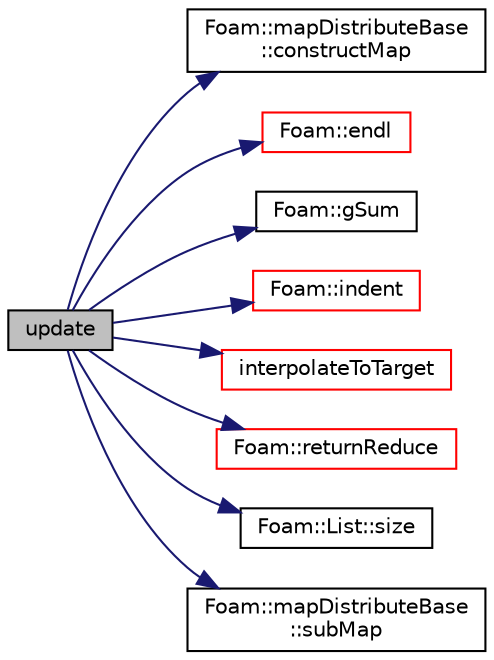digraph "update"
{
  bgcolor="transparent";
  edge [fontname="Helvetica",fontsize="10",labelfontname="Helvetica",labelfontsize="10"];
  node [fontname="Helvetica",fontsize="10",shape=record];
  rankdir="LR";
  Node379 [label="update",height=0.2,width=0.4,color="black", fillcolor="grey75", style="filled", fontcolor="black"];
  Node379 -> Node380 [color="midnightblue",fontsize="10",style="solid",fontname="Helvetica"];
  Node380 [label="Foam::mapDistributeBase\l::constructMap",height=0.2,width=0.4,color="black",URL="$a28525.html#a2c4fa08c9d8a3d5540a5c497f10ebb96",tooltip="From subsetted data to new reconstructed data. "];
  Node379 -> Node381 [color="midnightblue",fontsize="10",style="solid",fontname="Helvetica"];
  Node381 [label="Foam::endl",height=0.2,width=0.4,color="red",URL="$a21851.html#a2db8fe02a0d3909e9351bb4275b23ce4",tooltip="Add newline and flush stream. "];
  Node379 -> Node383 [color="midnightblue",fontsize="10",style="solid",fontname="Helvetica"];
  Node383 [label="Foam::gSum",height=0.2,width=0.4,color="black",URL="$a21851.html#a11b1ebb4c53ad062332767d75ca96328"];
  Node379 -> Node384 [color="midnightblue",fontsize="10",style="solid",fontname="Helvetica"];
  Node384 [label="Foam::indent",height=0.2,width=0.4,color="red",URL="$a21851.html#ae297c57ea5b952a8bc9e4f30f7ea8701",tooltip="Indent stream. "];
  Node379 -> Node386 [color="midnightblue",fontsize="10",style="solid",fontname="Helvetica"];
  Node386 [label="interpolateToTarget",height=0.2,width=0.4,color="red",URL="$a25997.html#af50afa88b6f02147062bf2415f997828",tooltip="Interpolate from source to target with supplied op. "];
  Node379 -> Node434 [color="midnightblue",fontsize="10",style="solid",fontname="Helvetica"];
  Node434 [label="Foam::returnReduce",height=0.2,width=0.4,color="red",URL="$a21851.html#a8d528a67d2a9c6fe4fb94bc86872624b"];
  Node379 -> Node438 [color="midnightblue",fontsize="10",style="solid",fontname="Helvetica"];
  Node438 [label="Foam::List::size",height=0.2,width=0.4,color="black",URL="$a26833.html#a8a5f6fa29bd4b500caf186f60245b384",tooltip="Override size to be inconsistent with allocated storage. "];
  Node379 -> Node448 [color="midnightblue",fontsize="10",style="solid",fontname="Helvetica"];
  Node448 [label="Foam::mapDistributeBase\l::subMap",height=0.2,width=0.4,color="black",URL="$a28525.html#a2e7b20e52a727b16f348b09df7268ad3",tooltip="From subsetted data back to original data. "];
}
